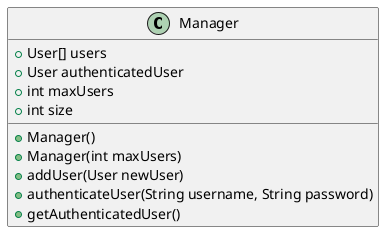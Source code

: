 @startuml
class Manager{
    +User[] users
    +User authenticatedUser
    +int maxUsers
    +int size

    +Manager()
    +Manager(int maxUsers)
    +addUser(User newUser)
    +authenticateUser(String username, String password)
    +getAuthenticatedUser()
}
@enduml